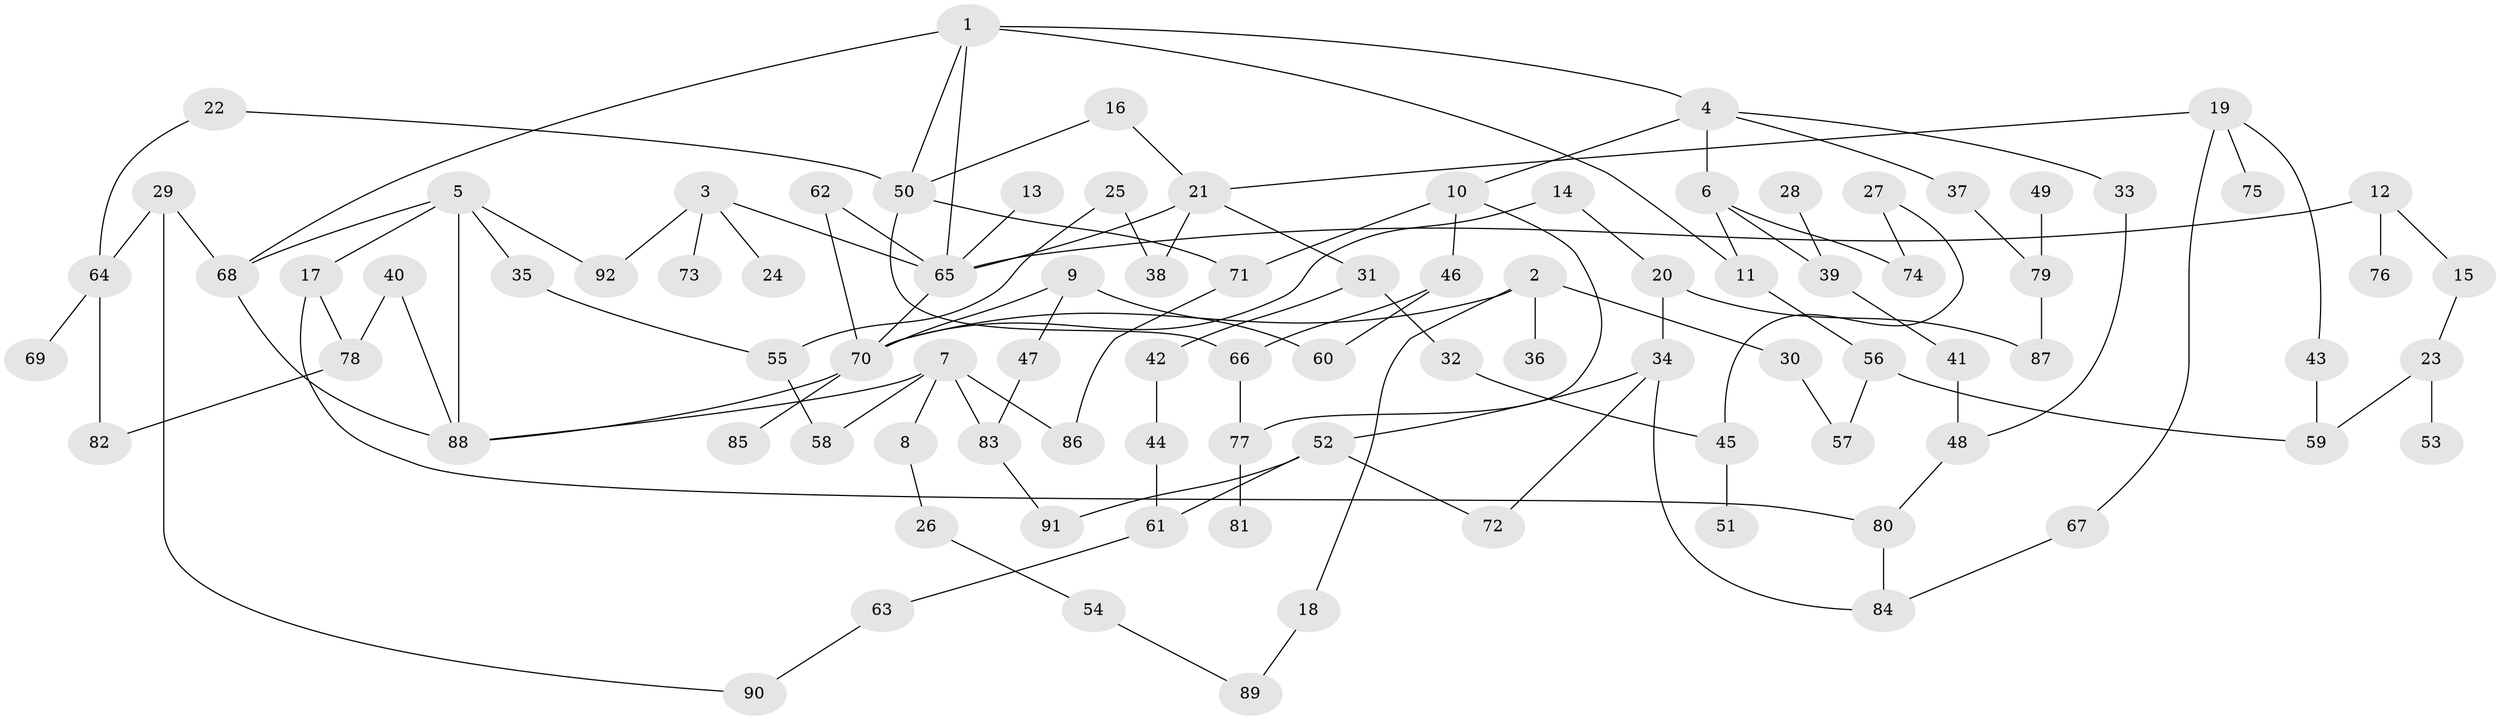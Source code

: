 // original degree distribution, {8: 0.015267175572519083, 3: 0.22900763358778625, 5: 0.04580152671755725, 6: 0.015267175572519083, 4: 0.10687022900763359, 2: 0.3282442748091603, 1: 0.2595419847328244}
// Generated by graph-tools (version 1.1) at 2025/36/03/04/25 23:36:11]
// undirected, 92 vertices, 122 edges
graph export_dot {
  node [color=gray90,style=filled];
  1;
  2;
  3;
  4;
  5;
  6;
  7;
  8;
  9;
  10;
  11;
  12;
  13;
  14;
  15;
  16;
  17;
  18;
  19;
  20;
  21;
  22;
  23;
  24;
  25;
  26;
  27;
  28;
  29;
  30;
  31;
  32;
  33;
  34;
  35;
  36;
  37;
  38;
  39;
  40;
  41;
  42;
  43;
  44;
  45;
  46;
  47;
  48;
  49;
  50;
  51;
  52;
  53;
  54;
  55;
  56;
  57;
  58;
  59;
  60;
  61;
  62;
  63;
  64;
  65;
  66;
  67;
  68;
  69;
  70;
  71;
  72;
  73;
  74;
  75;
  76;
  77;
  78;
  79;
  80;
  81;
  82;
  83;
  84;
  85;
  86;
  87;
  88;
  89;
  90;
  91;
  92;
  1 -- 4 [weight=1.0];
  1 -- 11 [weight=1.0];
  1 -- 50 [weight=1.0];
  1 -- 65 [weight=1.0];
  1 -- 68 [weight=1.0];
  2 -- 18 [weight=1.0];
  2 -- 30 [weight=1.0];
  2 -- 36 [weight=1.0];
  2 -- 70 [weight=1.0];
  3 -- 24 [weight=1.0];
  3 -- 65 [weight=1.0];
  3 -- 73 [weight=1.0];
  3 -- 92 [weight=1.0];
  4 -- 6 [weight=1.0];
  4 -- 10 [weight=1.0];
  4 -- 33 [weight=1.0];
  4 -- 37 [weight=1.0];
  5 -- 17 [weight=1.0];
  5 -- 35 [weight=1.0];
  5 -- 68 [weight=1.0];
  5 -- 88 [weight=1.0];
  5 -- 92 [weight=1.0];
  6 -- 11 [weight=1.0];
  6 -- 39 [weight=1.0];
  6 -- 74 [weight=1.0];
  7 -- 8 [weight=1.0];
  7 -- 58 [weight=1.0];
  7 -- 83 [weight=1.0];
  7 -- 86 [weight=1.0];
  7 -- 88 [weight=1.0];
  8 -- 26 [weight=1.0];
  9 -- 47 [weight=1.0];
  9 -- 60 [weight=1.0];
  9 -- 70 [weight=1.0];
  10 -- 46 [weight=1.0];
  10 -- 71 [weight=1.0];
  10 -- 77 [weight=1.0];
  11 -- 56 [weight=1.0];
  12 -- 15 [weight=1.0];
  12 -- 65 [weight=1.0];
  12 -- 76 [weight=1.0];
  13 -- 65 [weight=1.0];
  14 -- 20 [weight=1.0];
  14 -- 70 [weight=1.0];
  15 -- 23 [weight=1.0];
  16 -- 21 [weight=1.0];
  16 -- 50 [weight=1.0];
  17 -- 78 [weight=1.0];
  17 -- 80 [weight=1.0];
  18 -- 89 [weight=1.0];
  19 -- 21 [weight=1.0];
  19 -- 43 [weight=1.0];
  19 -- 67 [weight=1.0];
  19 -- 75 [weight=1.0];
  20 -- 34 [weight=1.0];
  20 -- 87 [weight=1.0];
  21 -- 31 [weight=1.0];
  21 -- 38 [weight=1.0];
  21 -- 65 [weight=1.0];
  22 -- 50 [weight=1.0];
  22 -- 64 [weight=1.0];
  23 -- 53 [weight=1.0];
  23 -- 59 [weight=1.0];
  25 -- 38 [weight=1.0];
  25 -- 55 [weight=1.0];
  26 -- 54 [weight=1.0];
  27 -- 45 [weight=1.0];
  27 -- 74 [weight=1.0];
  28 -- 39 [weight=1.0];
  29 -- 64 [weight=1.0];
  29 -- 68 [weight=1.0];
  29 -- 90 [weight=1.0];
  30 -- 57 [weight=1.0];
  31 -- 32 [weight=1.0];
  31 -- 42 [weight=1.0];
  32 -- 45 [weight=1.0];
  33 -- 48 [weight=1.0];
  34 -- 52 [weight=1.0];
  34 -- 72 [weight=1.0];
  34 -- 84 [weight=1.0];
  35 -- 55 [weight=1.0];
  37 -- 79 [weight=1.0];
  39 -- 41 [weight=2.0];
  40 -- 78 [weight=1.0];
  40 -- 88 [weight=1.0];
  41 -- 48 [weight=1.0];
  42 -- 44 [weight=1.0];
  43 -- 59 [weight=1.0];
  44 -- 61 [weight=1.0];
  45 -- 51 [weight=1.0];
  46 -- 60 [weight=1.0];
  46 -- 66 [weight=1.0];
  47 -- 83 [weight=1.0];
  48 -- 80 [weight=1.0];
  49 -- 79 [weight=1.0];
  50 -- 66 [weight=1.0];
  50 -- 71 [weight=1.0];
  52 -- 61 [weight=1.0];
  52 -- 72 [weight=1.0];
  52 -- 91 [weight=1.0];
  54 -- 89 [weight=1.0];
  55 -- 58 [weight=1.0];
  56 -- 57 [weight=1.0];
  56 -- 59 [weight=1.0];
  61 -- 63 [weight=1.0];
  62 -- 65 [weight=1.0];
  62 -- 70 [weight=1.0];
  63 -- 90 [weight=1.0];
  64 -- 69 [weight=1.0];
  64 -- 82 [weight=1.0];
  65 -- 70 [weight=1.0];
  66 -- 77 [weight=1.0];
  67 -- 84 [weight=1.0];
  68 -- 88 [weight=1.0];
  70 -- 85 [weight=1.0];
  70 -- 88 [weight=1.0];
  71 -- 86 [weight=1.0];
  77 -- 81 [weight=1.0];
  78 -- 82 [weight=1.0];
  79 -- 87 [weight=1.0];
  80 -- 84 [weight=1.0];
  83 -- 91 [weight=1.0];
}
